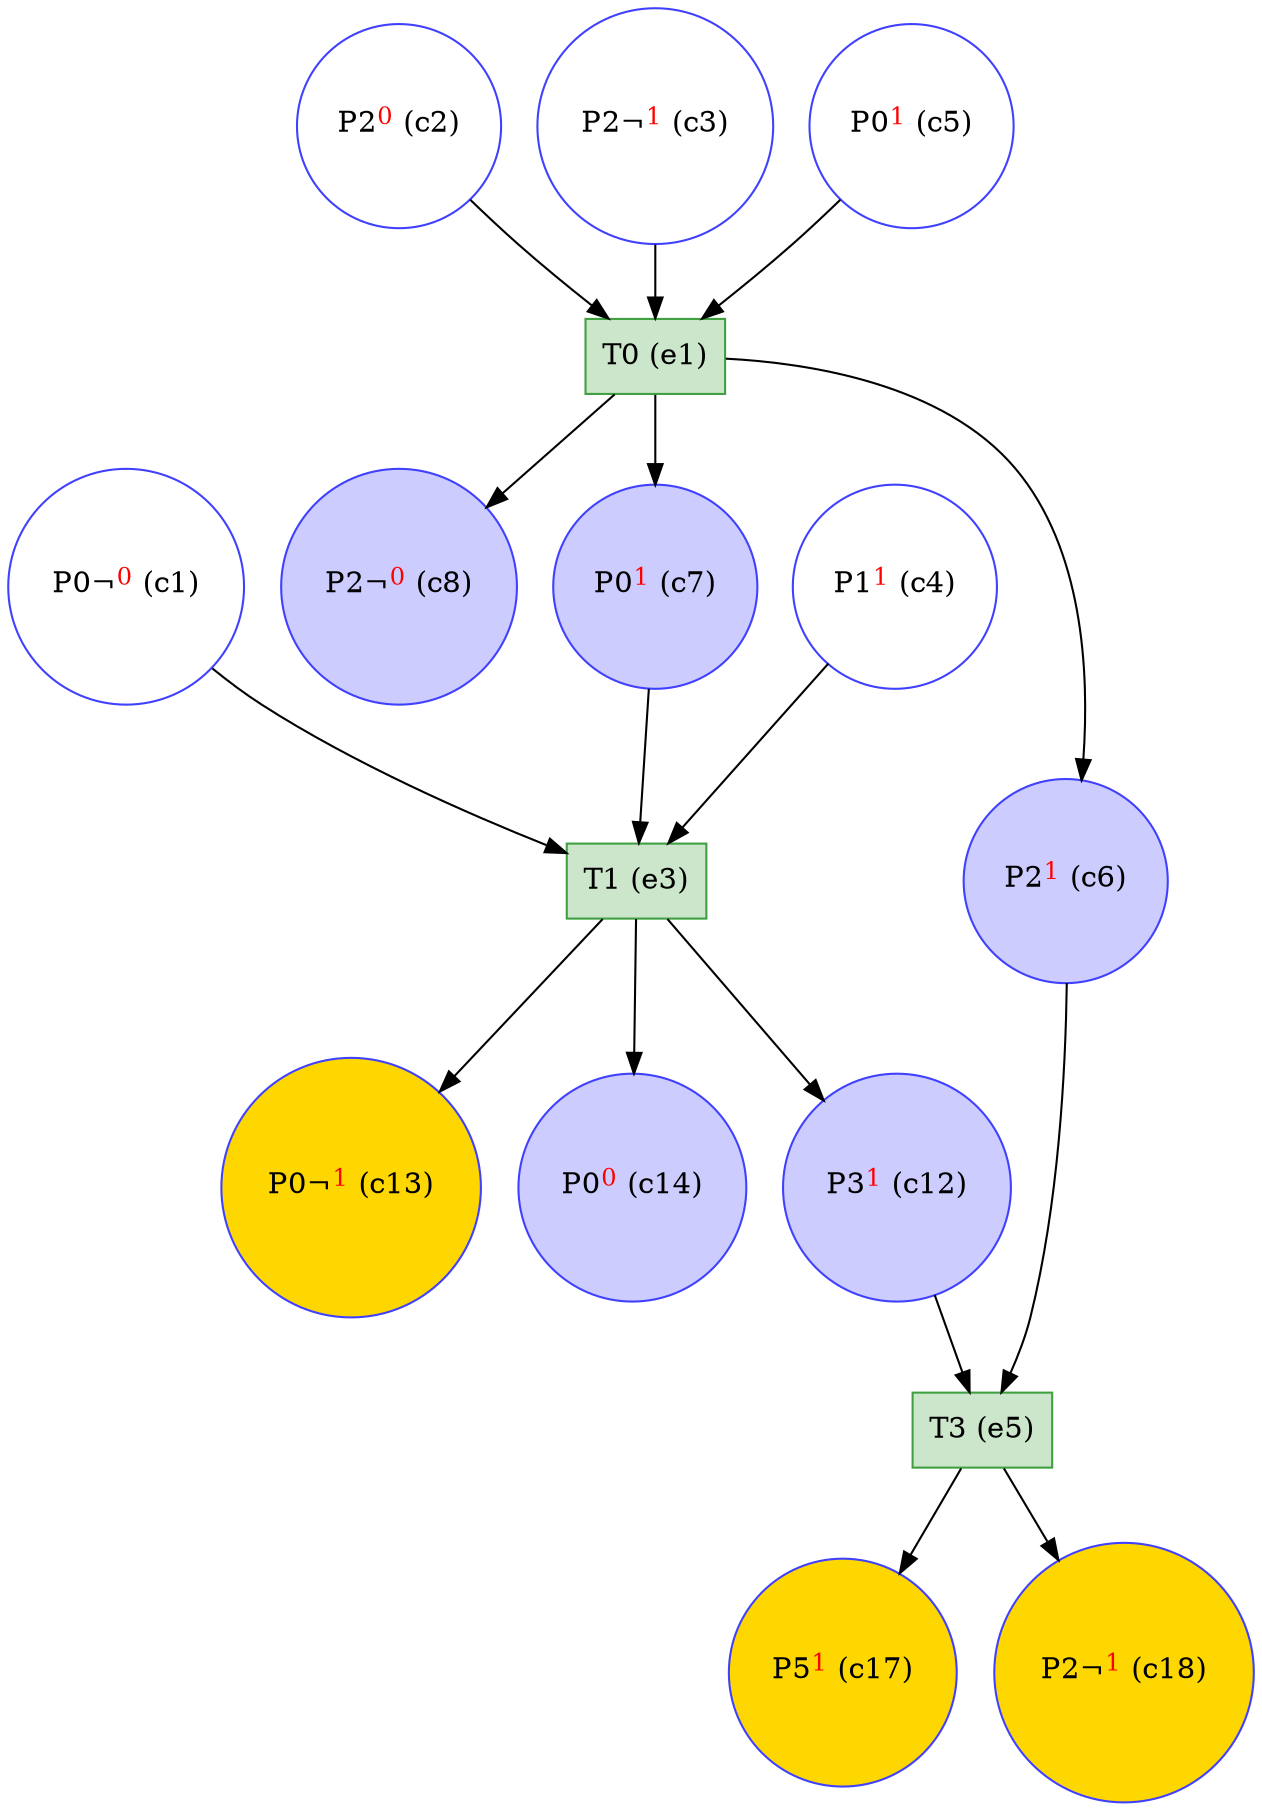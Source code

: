 digraph test {
  c1 -> e3;
  c2 -> e1;
  c3 -> e1;
  c4 -> e3;
  c5 -> e1;
  e1 -> c6;
  c6 -> e5;
  e1 -> c7;
  c7 -> e3;
  e1 -> c8;
  e3 -> c12;
  c12 -> e5;
  e3 -> c13;
  e3 -> c14;
  e5 -> c17;
  e5 -> c18;
  c1 [color="#4040ff" fillcolor="transparent" label= <P0¬<FONT COLOR="red"><SUP>0</SUP></FONT>&nbsp;(c1)> shape=circle style=filled];
  c2 [color="#4040ff" fillcolor="transparent" label= <P2<FONT COLOR="red"><SUP>0</SUP></FONT>&nbsp;(c2)> shape=circle style=filled];
  c3 [color="#4040ff" fillcolor="transparent" label= <P2¬<FONT COLOR="red"><SUP>1</SUP></FONT>&nbsp;(c3)> shape=circle style=filled];
  c4 [color="#4040ff" fillcolor="transparent" label= <P1<FONT COLOR="red"><SUP>1</SUP></FONT>&nbsp;(c4)> shape=circle style=filled];
  c5 [color="#4040ff" fillcolor="transparent" label= <P0<FONT COLOR="red"><SUP>1</SUP></FONT>&nbsp;(c5)> shape=circle style=filled];
  c6 [color="#4040ff" fillcolor="#ccccff" label= <P2<FONT COLOR="red"><SUP>1</SUP></FONT>&nbsp;(c6)> shape=circle style=filled];
  c7 [color="#4040ff" fillcolor="#ccccff" label= <P0<FONT COLOR="red"><SUP>1</SUP></FONT>&nbsp;(c7)> shape=circle style=filled];
  c8 [color="#4040ff" fillcolor="#ccccff" label= <P2¬<FONT COLOR="red"><SUP>0</SUP></FONT>&nbsp;(c8)> shape=circle style=filled];
  c12 [color="#4040ff" fillcolor="#ccccff" label= <P3<FONT COLOR="red"><SUP>1</SUP></FONT>&nbsp;(c12)> shape=circle style=filled];
  c13 [color="#4040ff" fillcolor="gold" label= <P0¬<FONT COLOR="red"><SUP>1</SUP></FONT>&nbsp;(c13)> shape=circle style=filled];
  c14 [color="#4040ff" fillcolor="#ccccff" label= <P0<FONT COLOR="red"><SUP>0</SUP></FONT>&nbsp;(c14)> shape=circle style=filled];
  c17 [color="#4040ff" fillcolor="gold" label= <P5<FONT COLOR="red"><SUP>1</SUP></FONT>&nbsp;(c17)> shape=circle style=filled];
  c18 [color="#4040ff" fillcolor="gold" label= <P2¬<FONT COLOR="red"><SUP>1</SUP></FONT>&nbsp;(c18)> shape=circle style=filled];
  e1 [color="#409f40" fillcolor="#cce6cc" label="T0 (e1)" shape=box style=filled];
  e3 [color="#409f40" fillcolor="#cce6cc" label="T1 (e3)" shape=box style=filled];
  e5 [color="#409f40" fillcolor="#cce6cc" label="T3 (e5)" shape=box style=filled];
}
